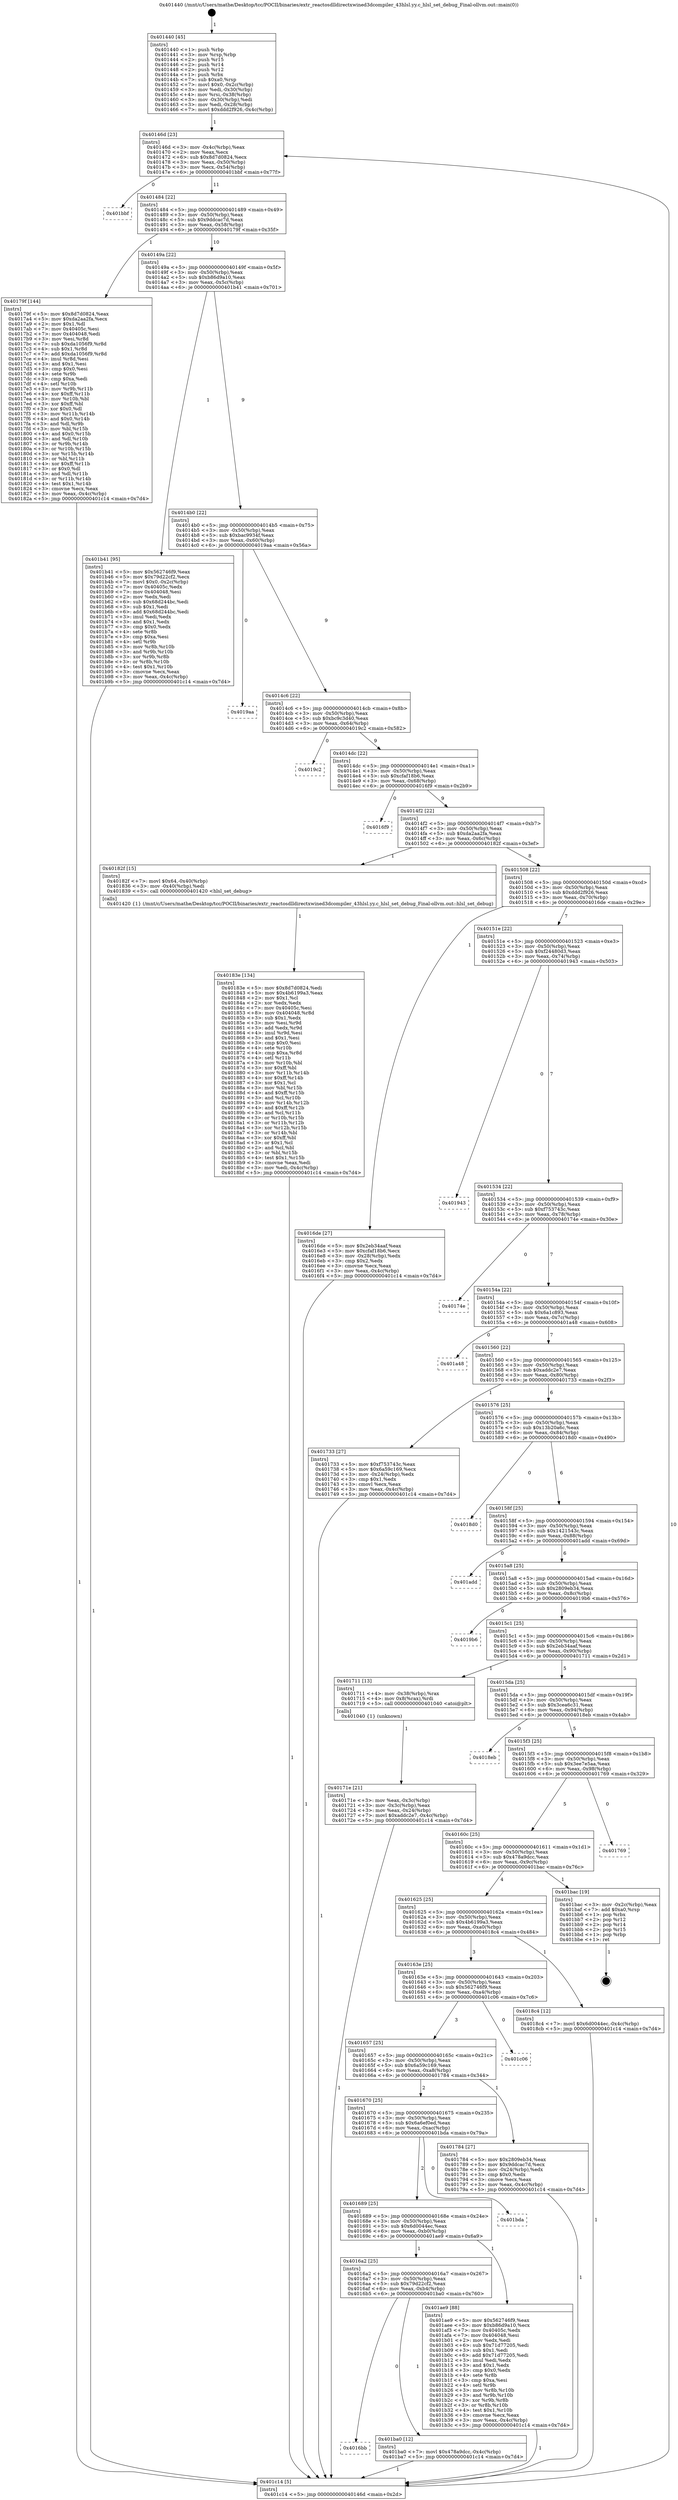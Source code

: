 digraph "0x401440" {
  label = "0x401440 (/mnt/c/Users/mathe/Desktop/tcc/POCII/binaries/extr_reactosdlldirectxwined3dcompiler_43hlsl.yy.c_hlsl_set_debug_Final-ollvm.out::main(0))"
  labelloc = "t"
  node[shape=record]

  Entry [label="",width=0.3,height=0.3,shape=circle,fillcolor=black,style=filled]
  "0x40146d" [label="{
     0x40146d [23]\l
     | [instrs]\l
     &nbsp;&nbsp;0x40146d \<+3\>: mov -0x4c(%rbp),%eax\l
     &nbsp;&nbsp;0x401470 \<+2\>: mov %eax,%ecx\l
     &nbsp;&nbsp;0x401472 \<+6\>: sub $0x8d7d0824,%ecx\l
     &nbsp;&nbsp;0x401478 \<+3\>: mov %eax,-0x50(%rbp)\l
     &nbsp;&nbsp;0x40147b \<+3\>: mov %ecx,-0x54(%rbp)\l
     &nbsp;&nbsp;0x40147e \<+6\>: je 0000000000401bbf \<main+0x77f\>\l
  }"]
  "0x401bbf" [label="{
     0x401bbf\l
  }", style=dashed]
  "0x401484" [label="{
     0x401484 [22]\l
     | [instrs]\l
     &nbsp;&nbsp;0x401484 \<+5\>: jmp 0000000000401489 \<main+0x49\>\l
     &nbsp;&nbsp;0x401489 \<+3\>: mov -0x50(%rbp),%eax\l
     &nbsp;&nbsp;0x40148c \<+5\>: sub $0x9ddcac7d,%eax\l
     &nbsp;&nbsp;0x401491 \<+3\>: mov %eax,-0x58(%rbp)\l
     &nbsp;&nbsp;0x401494 \<+6\>: je 000000000040179f \<main+0x35f\>\l
  }"]
  Exit [label="",width=0.3,height=0.3,shape=circle,fillcolor=black,style=filled,peripheries=2]
  "0x40179f" [label="{
     0x40179f [144]\l
     | [instrs]\l
     &nbsp;&nbsp;0x40179f \<+5\>: mov $0x8d7d0824,%eax\l
     &nbsp;&nbsp;0x4017a4 \<+5\>: mov $0xda2aa2fa,%ecx\l
     &nbsp;&nbsp;0x4017a9 \<+2\>: mov $0x1,%dl\l
     &nbsp;&nbsp;0x4017ab \<+7\>: mov 0x40405c,%esi\l
     &nbsp;&nbsp;0x4017b2 \<+7\>: mov 0x404048,%edi\l
     &nbsp;&nbsp;0x4017b9 \<+3\>: mov %esi,%r8d\l
     &nbsp;&nbsp;0x4017bc \<+7\>: sub $0xda1056f9,%r8d\l
     &nbsp;&nbsp;0x4017c3 \<+4\>: sub $0x1,%r8d\l
     &nbsp;&nbsp;0x4017c7 \<+7\>: add $0xda1056f9,%r8d\l
     &nbsp;&nbsp;0x4017ce \<+4\>: imul %r8d,%esi\l
     &nbsp;&nbsp;0x4017d2 \<+3\>: and $0x1,%esi\l
     &nbsp;&nbsp;0x4017d5 \<+3\>: cmp $0x0,%esi\l
     &nbsp;&nbsp;0x4017d8 \<+4\>: sete %r9b\l
     &nbsp;&nbsp;0x4017dc \<+3\>: cmp $0xa,%edi\l
     &nbsp;&nbsp;0x4017df \<+4\>: setl %r10b\l
     &nbsp;&nbsp;0x4017e3 \<+3\>: mov %r9b,%r11b\l
     &nbsp;&nbsp;0x4017e6 \<+4\>: xor $0xff,%r11b\l
     &nbsp;&nbsp;0x4017ea \<+3\>: mov %r10b,%bl\l
     &nbsp;&nbsp;0x4017ed \<+3\>: xor $0xff,%bl\l
     &nbsp;&nbsp;0x4017f0 \<+3\>: xor $0x0,%dl\l
     &nbsp;&nbsp;0x4017f3 \<+3\>: mov %r11b,%r14b\l
     &nbsp;&nbsp;0x4017f6 \<+4\>: and $0x0,%r14b\l
     &nbsp;&nbsp;0x4017fa \<+3\>: and %dl,%r9b\l
     &nbsp;&nbsp;0x4017fd \<+3\>: mov %bl,%r15b\l
     &nbsp;&nbsp;0x401800 \<+4\>: and $0x0,%r15b\l
     &nbsp;&nbsp;0x401804 \<+3\>: and %dl,%r10b\l
     &nbsp;&nbsp;0x401807 \<+3\>: or %r9b,%r14b\l
     &nbsp;&nbsp;0x40180a \<+3\>: or %r10b,%r15b\l
     &nbsp;&nbsp;0x40180d \<+3\>: xor %r15b,%r14b\l
     &nbsp;&nbsp;0x401810 \<+3\>: or %bl,%r11b\l
     &nbsp;&nbsp;0x401813 \<+4\>: xor $0xff,%r11b\l
     &nbsp;&nbsp;0x401817 \<+3\>: or $0x0,%dl\l
     &nbsp;&nbsp;0x40181a \<+3\>: and %dl,%r11b\l
     &nbsp;&nbsp;0x40181d \<+3\>: or %r11b,%r14b\l
     &nbsp;&nbsp;0x401820 \<+4\>: test $0x1,%r14b\l
     &nbsp;&nbsp;0x401824 \<+3\>: cmovne %ecx,%eax\l
     &nbsp;&nbsp;0x401827 \<+3\>: mov %eax,-0x4c(%rbp)\l
     &nbsp;&nbsp;0x40182a \<+5\>: jmp 0000000000401c14 \<main+0x7d4\>\l
  }"]
  "0x40149a" [label="{
     0x40149a [22]\l
     | [instrs]\l
     &nbsp;&nbsp;0x40149a \<+5\>: jmp 000000000040149f \<main+0x5f\>\l
     &nbsp;&nbsp;0x40149f \<+3\>: mov -0x50(%rbp),%eax\l
     &nbsp;&nbsp;0x4014a2 \<+5\>: sub $0xb86d9a10,%eax\l
     &nbsp;&nbsp;0x4014a7 \<+3\>: mov %eax,-0x5c(%rbp)\l
     &nbsp;&nbsp;0x4014aa \<+6\>: je 0000000000401b41 \<main+0x701\>\l
  }"]
  "0x4016bb" [label="{
     0x4016bb\l
  }", style=dashed]
  "0x401b41" [label="{
     0x401b41 [95]\l
     | [instrs]\l
     &nbsp;&nbsp;0x401b41 \<+5\>: mov $0x562746f9,%eax\l
     &nbsp;&nbsp;0x401b46 \<+5\>: mov $0x79d22cf2,%ecx\l
     &nbsp;&nbsp;0x401b4b \<+7\>: movl $0x0,-0x2c(%rbp)\l
     &nbsp;&nbsp;0x401b52 \<+7\>: mov 0x40405c,%edx\l
     &nbsp;&nbsp;0x401b59 \<+7\>: mov 0x404048,%esi\l
     &nbsp;&nbsp;0x401b60 \<+2\>: mov %edx,%edi\l
     &nbsp;&nbsp;0x401b62 \<+6\>: sub $0x68d244bc,%edi\l
     &nbsp;&nbsp;0x401b68 \<+3\>: sub $0x1,%edi\l
     &nbsp;&nbsp;0x401b6b \<+6\>: add $0x68d244bc,%edi\l
     &nbsp;&nbsp;0x401b71 \<+3\>: imul %edi,%edx\l
     &nbsp;&nbsp;0x401b74 \<+3\>: and $0x1,%edx\l
     &nbsp;&nbsp;0x401b77 \<+3\>: cmp $0x0,%edx\l
     &nbsp;&nbsp;0x401b7a \<+4\>: sete %r8b\l
     &nbsp;&nbsp;0x401b7e \<+3\>: cmp $0xa,%esi\l
     &nbsp;&nbsp;0x401b81 \<+4\>: setl %r9b\l
     &nbsp;&nbsp;0x401b85 \<+3\>: mov %r8b,%r10b\l
     &nbsp;&nbsp;0x401b88 \<+3\>: and %r9b,%r10b\l
     &nbsp;&nbsp;0x401b8b \<+3\>: xor %r9b,%r8b\l
     &nbsp;&nbsp;0x401b8e \<+3\>: or %r8b,%r10b\l
     &nbsp;&nbsp;0x401b91 \<+4\>: test $0x1,%r10b\l
     &nbsp;&nbsp;0x401b95 \<+3\>: cmovne %ecx,%eax\l
     &nbsp;&nbsp;0x401b98 \<+3\>: mov %eax,-0x4c(%rbp)\l
     &nbsp;&nbsp;0x401b9b \<+5\>: jmp 0000000000401c14 \<main+0x7d4\>\l
  }"]
  "0x4014b0" [label="{
     0x4014b0 [22]\l
     | [instrs]\l
     &nbsp;&nbsp;0x4014b0 \<+5\>: jmp 00000000004014b5 \<main+0x75\>\l
     &nbsp;&nbsp;0x4014b5 \<+3\>: mov -0x50(%rbp),%eax\l
     &nbsp;&nbsp;0x4014b8 \<+5\>: sub $0xbac9934f,%eax\l
     &nbsp;&nbsp;0x4014bd \<+3\>: mov %eax,-0x60(%rbp)\l
     &nbsp;&nbsp;0x4014c0 \<+6\>: je 00000000004019aa \<main+0x56a\>\l
  }"]
  "0x401ba0" [label="{
     0x401ba0 [12]\l
     | [instrs]\l
     &nbsp;&nbsp;0x401ba0 \<+7\>: movl $0x478a9dcc,-0x4c(%rbp)\l
     &nbsp;&nbsp;0x401ba7 \<+5\>: jmp 0000000000401c14 \<main+0x7d4\>\l
  }"]
  "0x4019aa" [label="{
     0x4019aa\l
  }", style=dashed]
  "0x4014c6" [label="{
     0x4014c6 [22]\l
     | [instrs]\l
     &nbsp;&nbsp;0x4014c6 \<+5\>: jmp 00000000004014cb \<main+0x8b\>\l
     &nbsp;&nbsp;0x4014cb \<+3\>: mov -0x50(%rbp),%eax\l
     &nbsp;&nbsp;0x4014ce \<+5\>: sub $0xbc9c3d40,%eax\l
     &nbsp;&nbsp;0x4014d3 \<+3\>: mov %eax,-0x64(%rbp)\l
     &nbsp;&nbsp;0x4014d6 \<+6\>: je 00000000004019c2 \<main+0x582\>\l
  }"]
  "0x4016a2" [label="{
     0x4016a2 [25]\l
     | [instrs]\l
     &nbsp;&nbsp;0x4016a2 \<+5\>: jmp 00000000004016a7 \<main+0x267\>\l
     &nbsp;&nbsp;0x4016a7 \<+3\>: mov -0x50(%rbp),%eax\l
     &nbsp;&nbsp;0x4016aa \<+5\>: sub $0x79d22cf2,%eax\l
     &nbsp;&nbsp;0x4016af \<+6\>: mov %eax,-0xb4(%rbp)\l
     &nbsp;&nbsp;0x4016b5 \<+6\>: je 0000000000401ba0 \<main+0x760\>\l
  }"]
  "0x4019c2" [label="{
     0x4019c2\l
  }", style=dashed]
  "0x4014dc" [label="{
     0x4014dc [22]\l
     | [instrs]\l
     &nbsp;&nbsp;0x4014dc \<+5\>: jmp 00000000004014e1 \<main+0xa1\>\l
     &nbsp;&nbsp;0x4014e1 \<+3\>: mov -0x50(%rbp),%eax\l
     &nbsp;&nbsp;0x4014e4 \<+5\>: sub $0xcfaf18b6,%eax\l
     &nbsp;&nbsp;0x4014e9 \<+3\>: mov %eax,-0x68(%rbp)\l
     &nbsp;&nbsp;0x4014ec \<+6\>: je 00000000004016f9 \<main+0x2b9\>\l
  }"]
  "0x401ae9" [label="{
     0x401ae9 [88]\l
     | [instrs]\l
     &nbsp;&nbsp;0x401ae9 \<+5\>: mov $0x562746f9,%eax\l
     &nbsp;&nbsp;0x401aee \<+5\>: mov $0xb86d9a10,%ecx\l
     &nbsp;&nbsp;0x401af3 \<+7\>: mov 0x40405c,%edx\l
     &nbsp;&nbsp;0x401afa \<+7\>: mov 0x404048,%esi\l
     &nbsp;&nbsp;0x401b01 \<+2\>: mov %edx,%edi\l
     &nbsp;&nbsp;0x401b03 \<+6\>: sub $0x71d77205,%edi\l
     &nbsp;&nbsp;0x401b09 \<+3\>: sub $0x1,%edi\l
     &nbsp;&nbsp;0x401b0c \<+6\>: add $0x71d77205,%edi\l
     &nbsp;&nbsp;0x401b12 \<+3\>: imul %edi,%edx\l
     &nbsp;&nbsp;0x401b15 \<+3\>: and $0x1,%edx\l
     &nbsp;&nbsp;0x401b18 \<+3\>: cmp $0x0,%edx\l
     &nbsp;&nbsp;0x401b1b \<+4\>: sete %r8b\l
     &nbsp;&nbsp;0x401b1f \<+3\>: cmp $0xa,%esi\l
     &nbsp;&nbsp;0x401b22 \<+4\>: setl %r9b\l
     &nbsp;&nbsp;0x401b26 \<+3\>: mov %r8b,%r10b\l
     &nbsp;&nbsp;0x401b29 \<+3\>: and %r9b,%r10b\l
     &nbsp;&nbsp;0x401b2c \<+3\>: xor %r9b,%r8b\l
     &nbsp;&nbsp;0x401b2f \<+3\>: or %r8b,%r10b\l
     &nbsp;&nbsp;0x401b32 \<+4\>: test $0x1,%r10b\l
     &nbsp;&nbsp;0x401b36 \<+3\>: cmovne %ecx,%eax\l
     &nbsp;&nbsp;0x401b39 \<+3\>: mov %eax,-0x4c(%rbp)\l
     &nbsp;&nbsp;0x401b3c \<+5\>: jmp 0000000000401c14 \<main+0x7d4\>\l
  }"]
  "0x4016f9" [label="{
     0x4016f9\l
  }", style=dashed]
  "0x4014f2" [label="{
     0x4014f2 [22]\l
     | [instrs]\l
     &nbsp;&nbsp;0x4014f2 \<+5\>: jmp 00000000004014f7 \<main+0xb7\>\l
     &nbsp;&nbsp;0x4014f7 \<+3\>: mov -0x50(%rbp),%eax\l
     &nbsp;&nbsp;0x4014fa \<+5\>: sub $0xda2aa2fa,%eax\l
     &nbsp;&nbsp;0x4014ff \<+3\>: mov %eax,-0x6c(%rbp)\l
     &nbsp;&nbsp;0x401502 \<+6\>: je 000000000040182f \<main+0x3ef\>\l
  }"]
  "0x401689" [label="{
     0x401689 [25]\l
     | [instrs]\l
     &nbsp;&nbsp;0x401689 \<+5\>: jmp 000000000040168e \<main+0x24e\>\l
     &nbsp;&nbsp;0x40168e \<+3\>: mov -0x50(%rbp),%eax\l
     &nbsp;&nbsp;0x401691 \<+5\>: sub $0x6d0044ec,%eax\l
     &nbsp;&nbsp;0x401696 \<+6\>: mov %eax,-0xb0(%rbp)\l
     &nbsp;&nbsp;0x40169c \<+6\>: je 0000000000401ae9 \<main+0x6a9\>\l
  }"]
  "0x40182f" [label="{
     0x40182f [15]\l
     | [instrs]\l
     &nbsp;&nbsp;0x40182f \<+7\>: movl $0x64,-0x40(%rbp)\l
     &nbsp;&nbsp;0x401836 \<+3\>: mov -0x40(%rbp),%edi\l
     &nbsp;&nbsp;0x401839 \<+5\>: call 0000000000401420 \<hlsl_set_debug\>\l
     | [calls]\l
     &nbsp;&nbsp;0x401420 \{1\} (/mnt/c/Users/mathe/Desktop/tcc/POCII/binaries/extr_reactosdlldirectxwined3dcompiler_43hlsl.yy.c_hlsl_set_debug_Final-ollvm.out::hlsl_set_debug)\l
  }"]
  "0x401508" [label="{
     0x401508 [22]\l
     | [instrs]\l
     &nbsp;&nbsp;0x401508 \<+5\>: jmp 000000000040150d \<main+0xcd\>\l
     &nbsp;&nbsp;0x40150d \<+3\>: mov -0x50(%rbp),%eax\l
     &nbsp;&nbsp;0x401510 \<+5\>: sub $0xddd2f926,%eax\l
     &nbsp;&nbsp;0x401515 \<+3\>: mov %eax,-0x70(%rbp)\l
     &nbsp;&nbsp;0x401518 \<+6\>: je 00000000004016de \<main+0x29e\>\l
  }"]
  "0x401bda" [label="{
     0x401bda\l
  }", style=dashed]
  "0x4016de" [label="{
     0x4016de [27]\l
     | [instrs]\l
     &nbsp;&nbsp;0x4016de \<+5\>: mov $0x2eb34aaf,%eax\l
     &nbsp;&nbsp;0x4016e3 \<+5\>: mov $0xcfaf18b6,%ecx\l
     &nbsp;&nbsp;0x4016e8 \<+3\>: mov -0x28(%rbp),%edx\l
     &nbsp;&nbsp;0x4016eb \<+3\>: cmp $0x2,%edx\l
     &nbsp;&nbsp;0x4016ee \<+3\>: cmovne %ecx,%eax\l
     &nbsp;&nbsp;0x4016f1 \<+3\>: mov %eax,-0x4c(%rbp)\l
     &nbsp;&nbsp;0x4016f4 \<+5\>: jmp 0000000000401c14 \<main+0x7d4\>\l
  }"]
  "0x40151e" [label="{
     0x40151e [22]\l
     | [instrs]\l
     &nbsp;&nbsp;0x40151e \<+5\>: jmp 0000000000401523 \<main+0xe3\>\l
     &nbsp;&nbsp;0x401523 \<+3\>: mov -0x50(%rbp),%eax\l
     &nbsp;&nbsp;0x401526 \<+5\>: sub $0xf24480d3,%eax\l
     &nbsp;&nbsp;0x40152b \<+3\>: mov %eax,-0x74(%rbp)\l
     &nbsp;&nbsp;0x40152e \<+6\>: je 0000000000401943 \<main+0x503\>\l
  }"]
  "0x401c14" [label="{
     0x401c14 [5]\l
     | [instrs]\l
     &nbsp;&nbsp;0x401c14 \<+5\>: jmp 000000000040146d \<main+0x2d\>\l
  }"]
  "0x401440" [label="{
     0x401440 [45]\l
     | [instrs]\l
     &nbsp;&nbsp;0x401440 \<+1\>: push %rbp\l
     &nbsp;&nbsp;0x401441 \<+3\>: mov %rsp,%rbp\l
     &nbsp;&nbsp;0x401444 \<+2\>: push %r15\l
     &nbsp;&nbsp;0x401446 \<+2\>: push %r14\l
     &nbsp;&nbsp;0x401448 \<+2\>: push %r12\l
     &nbsp;&nbsp;0x40144a \<+1\>: push %rbx\l
     &nbsp;&nbsp;0x40144b \<+7\>: sub $0xa0,%rsp\l
     &nbsp;&nbsp;0x401452 \<+7\>: movl $0x0,-0x2c(%rbp)\l
     &nbsp;&nbsp;0x401459 \<+3\>: mov %edi,-0x30(%rbp)\l
     &nbsp;&nbsp;0x40145c \<+4\>: mov %rsi,-0x38(%rbp)\l
     &nbsp;&nbsp;0x401460 \<+3\>: mov -0x30(%rbp),%edi\l
     &nbsp;&nbsp;0x401463 \<+3\>: mov %edi,-0x28(%rbp)\l
     &nbsp;&nbsp;0x401466 \<+7\>: movl $0xddd2f926,-0x4c(%rbp)\l
  }"]
  "0x40183e" [label="{
     0x40183e [134]\l
     | [instrs]\l
     &nbsp;&nbsp;0x40183e \<+5\>: mov $0x8d7d0824,%edi\l
     &nbsp;&nbsp;0x401843 \<+5\>: mov $0x4b6199a3,%eax\l
     &nbsp;&nbsp;0x401848 \<+2\>: mov $0x1,%cl\l
     &nbsp;&nbsp;0x40184a \<+2\>: xor %edx,%edx\l
     &nbsp;&nbsp;0x40184c \<+7\>: mov 0x40405c,%esi\l
     &nbsp;&nbsp;0x401853 \<+8\>: mov 0x404048,%r8d\l
     &nbsp;&nbsp;0x40185b \<+3\>: sub $0x1,%edx\l
     &nbsp;&nbsp;0x40185e \<+3\>: mov %esi,%r9d\l
     &nbsp;&nbsp;0x401861 \<+3\>: add %edx,%r9d\l
     &nbsp;&nbsp;0x401864 \<+4\>: imul %r9d,%esi\l
     &nbsp;&nbsp;0x401868 \<+3\>: and $0x1,%esi\l
     &nbsp;&nbsp;0x40186b \<+3\>: cmp $0x0,%esi\l
     &nbsp;&nbsp;0x40186e \<+4\>: sete %r10b\l
     &nbsp;&nbsp;0x401872 \<+4\>: cmp $0xa,%r8d\l
     &nbsp;&nbsp;0x401876 \<+4\>: setl %r11b\l
     &nbsp;&nbsp;0x40187a \<+3\>: mov %r10b,%bl\l
     &nbsp;&nbsp;0x40187d \<+3\>: xor $0xff,%bl\l
     &nbsp;&nbsp;0x401880 \<+3\>: mov %r11b,%r14b\l
     &nbsp;&nbsp;0x401883 \<+4\>: xor $0xff,%r14b\l
     &nbsp;&nbsp;0x401887 \<+3\>: xor $0x1,%cl\l
     &nbsp;&nbsp;0x40188a \<+3\>: mov %bl,%r15b\l
     &nbsp;&nbsp;0x40188d \<+4\>: and $0xff,%r15b\l
     &nbsp;&nbsp;0x401891 \<+3\>: and %cl,%r10b\l
     &nbsp;&nbsp;0x401894 \<+3\>: mov %r14b,%r12b\l
     &nbsp;&nbsp;0x401897 \<+4\>: and $0xff,%r12b\l
     &nbsp;&nbsp;0x40189b \<+3\>: and %cl,%r11b\l
     &nbsp;&nbsp;0x40189e \<+3\>: or %r10b,%r15b\l
     &nbsp;&nbsp;0x4018a1 \<+3\>: or %r11b,%r12b\l
     &nbsp;&nbsp;0x4018a4 \<+3\>: xor %r12b,%r15b\l
     &nbsp;&nbsp;0x4018a7 \<+3\>: or %r14b,%bl\l
     &nbsp;&nbsp;0x4018aa \<+3\>: xor $0xff,%bl\l
     &nbsp;&nbsp;0x4018ad \<+3\>: or $0x1,%cl\l
     &nbsp;&nbsp;0x4018b0 \<+2\>: and %cl,%bl\l
     &nbsp;&nbsp;0x4018b2 \<+3\>: or %bl,%r15b\l
     &nbsp;&nbsp;0x4018b5 \<+4\>: test $0x1,%r15b\l
     &nbsp;&nbsp;0x4018b9 \<+3\>: cmovne %eax,%edi\l
     &nbsp;&nbsp;0x4018bc \<+3\>: mov %edi,-0x4c(%rbp)\l
     &nbsp;&nbsp;0x4018bf \<+5\>: jmp 0000000000401c14 \<main+0x7d4\>\l
  }"]
  "0x401943" [label="{
     0x401943\l
  }", style=dashed]
  "0x401534" [label="{
     0x401534 [22]\l
     | [instrs]\l
     &nbsp;&nbsp;0x401534 \<+5\>: jmp 0000000000401539 \<main+0xf9\>\l
     &nbsp;&nbsp;0x401539 \<+3\>: mov -0x50(%rbp),%eax\l
     &nbsp;&nbsp;0x40153c \<+5\>: sub $0xf753743c,%eax\l
     &nbsp;&nbsp;0x401541 \<+3\>: mov %eax,-0x78(%rbp)\l
     &nbsp;&nbsp;0x401544 \<+6\>: je 000000000040174e \<main+0x30e\>\l
  }"]
  "0x401670" [label="{
     0x401670 [25]\l
     | [instrs]\l
     &nbsp;&nbsp;0x401670 \<+5\>: jmp 0000000000401675 \<main+0x235\>\l
     &nbsp;&nbsp;0x401675 \<+3\>: mov -0x50(%rbp),%eax\l
     &nbsp;&nbsp;0x401678 \<+5\>: sub $0x6a6ef0ed,%eax\l
     &nbsp;&nbsp;0x40167d \<+6\>: mov %eax,-0xac(%rbp)\l
     &nbsp;&nbsp;0x401683 \<+6\>: je 0000000000401bda \<main+0x79a\>\l
  }"]
  "0x40174e" [label="{
     0x40174e\l
  }", style=dashed]
  "0x40154a" [label="{
     0x40154a [22]\l
     | [instrs]\l
     &nbsp;&nbsp;0x40154a \<+5\>: jmp 000000000040154f \<main+0x10f\>\l
     &nbsp;&nbsp;0x40154f \<+3\>: mov -0x50(%rbp),%eax\l
     &nbsp;&nbsp;0x401552 \<+5\>: sub $0x6a1c893,%eax\l
     &nbsp;&nbsp;0x401557 \<+3\>: mov %eax,-0x7c(%rbp)\l
     &nbsp;&nbsp;0x40155a \<+6\>: je 0000000000401a48 \<main+0x608\>\l
  }"]
  "0x401784" [label="{
     0x401784 [27]\l
     | [instrs]\l
     &nbsp;&nbsp;0x401784 \<+5\>: mov $0x2809eb34,%eax\l
     &nbsp;&nbsp;0x401789 \<+5\>: mov $0x9ddcac7d,%ecx\l
     &nbsp;&nbsp;0x40178e \<+3\>: mov -0x24(%rbp),%edx\l
     &nbsp;&nbsp;0x401791 \<+3\>: cmp $0x0,%edx\l
     &nbsp;&nbsp;0x401794 \<+3\>: cmove %ecx,%eax\l
     &nbsp;&nbsp;0x401797 \<+3\>: mov %eax,-0x4c(%rbp)\l
     &nbsp;&nbsp;0x40179a \<+5\>: jmp 0000000000401c14 \<main+0x7d4\>\l
  }"]
  "0x401a48" [label="{
     0x401a48\l
  }", style=dashed]
  "0x401560" [label="{
     0x401560 [22]\l
     | [instrs]\l
     &nbsp;&nbsp;0x401560 \<+5\>: jmp 0000000000401565 \<main+0x125\>\l
     &nbsp;&nbsp;0x401565 \<+3\>: mov -0x50(%rbp),%eax\l
     &nbsp;&nbsp;0x401568 \<+5\>: sub $0xaddc2e7,%eax\l
     &nbsp;&nbsp;0x40156d \<+3\>: mov %eax,-0x80(%rbp)\l
     &nbsp;&nbsp;0x401570 \<+6\>: je 0000000000401733 \<main+0x2f3\>\l
  }"]
  "0x401657" [label="{
     0x401657 [25]\l
     | [instrs]\l
     &nbsp;&nbsp;0x401657 \<+5\>: jmp 000000000040165c \<main+0x21c\>\l
     &nbsp;&nbsp;0x40165c \<+3\>: mov -0x50(%rbp),%eax\l
     &nbsp;&nbsp;0x40165f \<+5\>: sub $0x6a59c169,%eax\l
     &nbsp;&nbsp;0x401664 \<+6\>: mov %eax,-0xa8(%rbp)\l
     &nbsp;&nbsp;0x40166a \<+6\>: je 0000000000401784 \<main+0x344\>\l
  }"]
  "0x401733" [label="{
     0x401733 [27]\l
     | [instrs]\l
     &nbsp;&nbsp;0x401733 \<+5\>: mov $0xf753743c,%eax\l
     &nbsp;&nbsp;0x401738 \<+5\>: mov $0x6a59c169,%ecx\l
     &nbsp;&nbsp;0x40173d \<+3\>: mov -0x24(%rbp),%edx\l
     &nbsp;&nbsp;0x401740 \<+3\>: cmp $0x1,%edx\l
     &nbsp;&nbsp;0x401743 \<+3\>: cmovl %ecx,%eax\l
     &nbsp;&nbsp;0x401746 \<+3\>: mov %eax,-0x4c(%rbp)\l
     &nbsp;&nbsp;0x401749 \<+5\>: jmp 0000000000401c14 \<main+0x7d4\>\l
  }"]
  "0x401576" [label="{
     0x401576 [25]\l
     | [instrs]\l
     &nbsp;&nbsp;0x401576 \<+5\>: jmp 000000000040157b \<main+0x13b\>\l
     &nbsp;&nbsp;0x40157b \<+3\>: mov -0x50(%rbp),%eax\l
     &nbsp;&nbsp;0x40157e \<+5\>: sub $0x13b20a6c,%eax\l
     &nbsp;&nbsp;0x401583 \<+6\>: mov %eax,-0x84(%rbp)\l
     &nbsp;&nbsp;0x401589 \<+6\>: je 00000000004018d0 \<main+0x490\>\l
  }"]
  "0x401c06" [label="{
     0x401c06\l
  }", style=dashed]
  "0x4018d0" [label="{
     0x4018d0\l
  }", style=dashed]
  "0x40158f" [label="{
     0x40158f [25]\l
     | [instrs]\l
     &nbsp;&nbsp;0x40158f \<+5\>: jmp 0000000000401594 \<main+0x154\>\l
     &nbsp;&nbsp;0x401594 \<+3\>: mov -0x50(%rbp),%eax\l
     &nbsp;&nbsp;0x401597 \<+5\>: sub $0x1421543c,%eax\l
     &nbsp;&nbsp;0x40159c \<+6\>: mov %eax,-0x88(%rbp)\l
     &nbsp;&nbsp;0x4015a2 \<+6\>: je 0000000000401add \<main+0x69d\>\l
  }"]
  "0x40163e" [label="{
     0x40163e [25]\l
     | [instrs]\l
     &nbsp;&nbsp;0x40163e \<+5\>: jmp 0000000000401643 \<main+0x203\>\l
     &nbsp;&nbsp;0x401643 \<+3\>: mov -0x50(%rbp),%eax\l
     &nbsp;&nbsp;0x401646 \<+5\>: sub $0x562746f9,%eax\l
     &nbsp;&nbsp;0x40164b \<+6\>: mov %eax,-0xa4(%rbp)\l
     &nbsp;&nbsp;0x401651 \<+6\>: je 0000000000401c06 \<main+0x7c6\>\l
  }"]
  "0x401add" [label="{
     0x401add\l
  }", style=dashed]
  "0x4015a8" [label="{
     0x4015a8 [25]\l
     | [instrs]\l
     &nbsp;&nbsp;0x4015a8 \<+5\>: jmp 00000000004015ad \<main+0x16d\>\l
     &nbsp;&nbsp;0x4015ad \<+3\>: mov -0x50(%rbp),%eax\l
     &nbsp;&nbsp;0x4015b0 \<+5\>: sub $0x2809eb34,%eax\l
     &nbsp;&nbsp;0x4015b5 \<+6\>: mov %eax,-0x8c(%rbp)\l
     &nbsp;&nbsp;0x4015bb \<+6\>: je 00000000004019b6 \<main+0x576\>\l
  }"]
  "0x4018c4" [label="{
     0x4018c4 [12]\l
     | [instrs]\l
     &nbsp;&nbsp;0x4018c4 \<+7\>: movl $0x6d0044ec,-0x4c(%rbp)\l
     &nbsp;&nbsp;0x4018cb \<+5\>: jmp 0000000000401c14 \<main+0x7d4\>\l
  }"]
  "0x4019b6" [label="{
     0x4019b6\l
  }", style=dashed]
  "0x4015c1" [label="{
     0x4015c1 [25]\l
     | [instrs]\l
     &nbsp;&nbsp;0x4015c1 \<+5\>: jmp 00000000004015c6 \<main+0x186\>\l
     &nbsp;&nbsp;0x4015c6 \<+3\>: mov -0x50(%rbp),%eax\l
     &nbsp;&nbsp;0x4015c9 \<+5\>: sub $0x2eb34aaf,%eax\l
     &nbsp;&nbsp;0x4015ce \<+6\>: mov %eax,-0x90(%rbp)\l
     &nbsp;&nbsp;0x4015d4 \<+6\>: je 0000000000401711 \<main+0x2d1\>\l
  }"]
  "0x401625" [label="{
     0x401625 [25]\l
     | [instrs]\l
     &nbsp;&nbsp;0x401625 \<+5\>: jmp 000000000040162a \<main+0x1ea\>\l
     &nbsp;&nbsp;0x40162a \<+3\>: mov -0x50(%rbp),%eax\l
     &nbsp;&nbsp;0x40162d \<+5\>: sub $0x4b6199a3,%eax\l
     &nbsp;&nbsp;0x401632 \<+6\>: mov %eax,-0xa0(%rbp)\l
     &nbsp;&nbsp;0x401638 \<+6\>: je 00000000004018c4 \<main+0x484\>\l
  }"]
  "0x401711" [label="{
     0x401711 [13]\l
     | [instrs]\l
     &nbsp;&nbsp;0x401711 \<+4\>: mov -0x38(%rbp),%rax\l
     &nbsp;&nbsp;0x401715 \<+4\>: mov 0x8(%rax),%rdi\l
     &nbsp;&nbsp;0x401719 \<+5\>: call 0000000000401040 \<atoi@plt\>\l
     | [calls]\l
     &nbsp;&nbsp;0x401040 \{1\} (unknown)\l
  }"]
  "0x4015da" [label="{
     0x4015da [25]\l
     | [instrs]\l
     &nbsp;&nbsp;0x4015da \<+5\>: jmp 00000000004015df \<main+0x19f\>\l
     &nbsp;&nbsp;0x4015df \<+3\>: mov -0x50(%rbp),%eax\l
     &nbsp;&nbsp;0x4015e2 \<+5\>: sub $0x3cea6c31,%eax\l
     &nbsp;&nbsp;0x4015e7 \<+6\>: mov %eax,-0x94(%rbp)\l
     &nbsp;&nbsp;0x4015ed \<+6\>: je 00000000004018eb \<main+0x4ab\>\l
  }"]
  "0x40171e" [label="{
     0x40171e [21]\l
     | [instrs]\l
     &nbsp;&nbsp;0x40171e \<+3\>: mov %eax,-0x3c(%rbp)\l
     &nbsp;&nbsp;0x401721 \<+3\>: mov -0x3c(%rbp),%eax\l
     &nbsp;&nbsp;0x401724 \<+3\>: mov %eax,-0x24(%rbp)\l
     &nbsp;&nbsp;0x401727 \<+7\>: movl $0xaddc2e7,-0x4c(%rbp)\l
     &nbsp;&nbsp;0x40172e \<+5\>: jmp 0000000000401c14 \<main+0x7d4\>\l
  }"]
  "0x401bac" [label="{
     0x401bac [19]\l
     | [instrs]\l
     &nbsp;&nbsp;0x401bac \<+3\>: mov -0x2c(%rbp),%eax\l
     &nbsp;&nbsp;0x401baf \<+7\>: add $0xa0,%rsp\l
     &nbsp;&nbsp;0x401bb6 \<+1\>: pop %rbx\l
     &nbsp;&nbsp;0x401bb7 \<+2\>: pop %r12\l
     &nbsp;&nbsp;0x401bb9 \<+2\>: pop %r14\l
     &nbsp;&nbsp;0x401bbb \<+2\>: pop %r15\l
     &nbsp;&nbsp;0x401bbd \<+1\>: pop %rbp\l
     &nbsp;&nbsp;0x401bbe \<+1\>: ret\l
  }"]
  "0x4018eb" [label="{
     0x4018eb\l
  }", style=dashed]
  "0x4015f3" [label="{
     0x4015f3 [25]\l
     | [instrs]\l
     &nbsp;&nbsp;0x4015f3 \<+5\>: jmp 00000000004015f8 \<main+0x1b8\>\l
     &nbsp;&nbsp;0x4015f8 \<+3\>: mov -0x50(%rbp),%eax\l
     &nbsp;&nbsp;0x4015fb \<+5\>: sub $0x3ee7e5aa,%eax\l
     &nbsp;&nbsp;0x401600 \<+6\>: mov %eax,-0x98(%rbp)\l
     &nbsp;&nbsp;0x401606 \<+6\>: je 0000000000401769 \<main+0x329\>\l
  }"]
  "0x40160c" [label="{
     0x40160c [25]\l
     | [instrs]\l
     &nbsp;&nbsp;0x40160c \<+5\>: jmp 0000000000401611 \<main+0x1d1\>\l
     &nbsp;&nbsp;0x401611 \<+3\>: mov -0x50(%rbp),%eax\l
     &nbsp;&nbsp;0x401614 \<+5\>: sub $0x478a9dcc,%eax\l
     &nbsp;&nbsp;0x401619 \<+6\>: mov %eax,-0x9c(%rbp)\l
     &nbsp;&nbsp;0x40161f \<+6\>: je 0000000000401bac \<main+0x76c\>\l
  }"]
  "0x401769" [label="{
     0x401769\l
  }", style=dashed]
  Entry -> "0x401440" [label=" 1"]
  "0x40146d" -> "0x401bbf" [label=" 0"]
  "0x40146d" -> "0x401484" [label=" 11"]
  "0x401bac" -> Exit [label=" 1"]
  "0x401484" -> "0x40179f" [label=" 1"]
  "0x401484" -> "0x40149a" [label=" 10"]
  "0x401ba0" -> "0x401c14" [label=" 1"]
  "0x40149a" -> "0x401b41" [label=" 1"]
  "0x40149a" -> "0x4014b0" [label=" 9"]
  "0x4016a2" -> "0x4016bb" [label=" 0"]
  "0x4014b0" -> "0x4019aa" [label=" 0"]
  "0x4014b0" -> "0x4014c6" [label=" 9"]
  "0x4016a2" -> "0x401ba0" [label=" 1"]
  "0x4014c6" -> "0x4019c2" [label=" 0"]
  "0x4014c6" -> "0x4014dc" [label=" 9"]
  "0x401b41" -> "0x401c14" [label=" 1"]
  "0x4014dc" -> "0x4016f9" [label=" 0"]
  "0x4014dc" -> "0x4014f2" [label=" 9"]
  "0x401ae9" -> "0x401c14" [label=" 1"]
  "0x4014f2" -> "0x40182f" [label=" 1"]
  "0x4014f2" -> "0x401508" [label=" 8"]
  "0x401689" -> "0x401ae9" [label=" 1"]
  "0x401508" -> "0x4016de" [label=" 1"]
  "0x401508" -> "0x40151e" [label=" 7"]
  "0x4016de" -> "0x401c14" [label=" 1"]
  "0x401440" -> "0x40146d" [label=" 1"]
  "0x401c14" -> "0x40146d" [label=" 10"]
  "0x401689" -> "0x4016a2" [label=" 1"]
  "0x40151e" -> "0x401943" [label=" 0"]
  "0x40151e" -> "0x401534" [label=" 7"]
  "0x401670" -> "0x401bda" [label=" 0"]
  "0x401534" -> "0x40174e" [label=" 0"]
  "0x401534" -> "0x40154a" [label=" 7"]
  "0x401670" -> "0x401689" [label=" 2"]
  "0x40154a" -> "0x401a48" [label=" 0"]
  "0x40154a" -> "0x401560" [label=" 7"]
  "0x4018c4" -> "0x401c14" [label=" 1"]
  "0x401560" -> "0x401733" [label=" 1"]
  "0x401560" -> "0x401576" [label=" 6"]
  "0x40182f" -> "0x40183e" [label=" 1"]
  "0x401576" -> "0x4018d0" [label=" 0"]
  "0x401576" -> "0x40158f" [label=" 6"]
  "0x40179f" -> "0x401c14" [label=" 1"]
  "0x40158f" -> "0x401add" [label=" 0"]
  "0x40158f" -> "0x4015a8" [label=" 6"]
  "0x401657" -> "0x401670" [label=" 2"]
  "0x4015a8" -> "0x4019b6" [label=" 0"]
  "0x4015a8" -> "0x4015c1" [label=" 6"]
  "0x401657" -> "0x401784" [label=" 1"]
  "0x4015c1" -> "0x401711" [label=" 1"]
  "0x4015c1" -> "0x4015da" [label=" 5"]
  "0x401711" -> "0x40171e" [label=" 1"]
  "0x40171e" -> "0x401c14" [label=" 1"]
  "0x401733" -> "0x401c14" [label=" 1"]
  "0x40163e" -> "0x401657" [label=" 3"]
  "0x4015da" -> "0x4018eb" [label=" 0"]
  "0x4015da" -> "0x4015f3" [label=" 5"]
  "0x40163e" -> "0x401c06" [label=" 0"]
  "0x4015f3" -> "0x401769" [label=" 0"]
  "0x4015f3" -> "0x40160c" [label=" 5"]
  "0x401784" -> "0x401c14" [label=" 1"]
  "0x40160c" -> "0x401bac" [label=" 1"]
  "0x40160c" -> "0x401625" [label=" 4"]
  "0x40183e" -> "0x401c14" [label=" 1"]
  "0x401625" -> "0x4018c4" [label=" 1"]
  "0x401625" -> "0x40163e" [label=" 3"]
}

